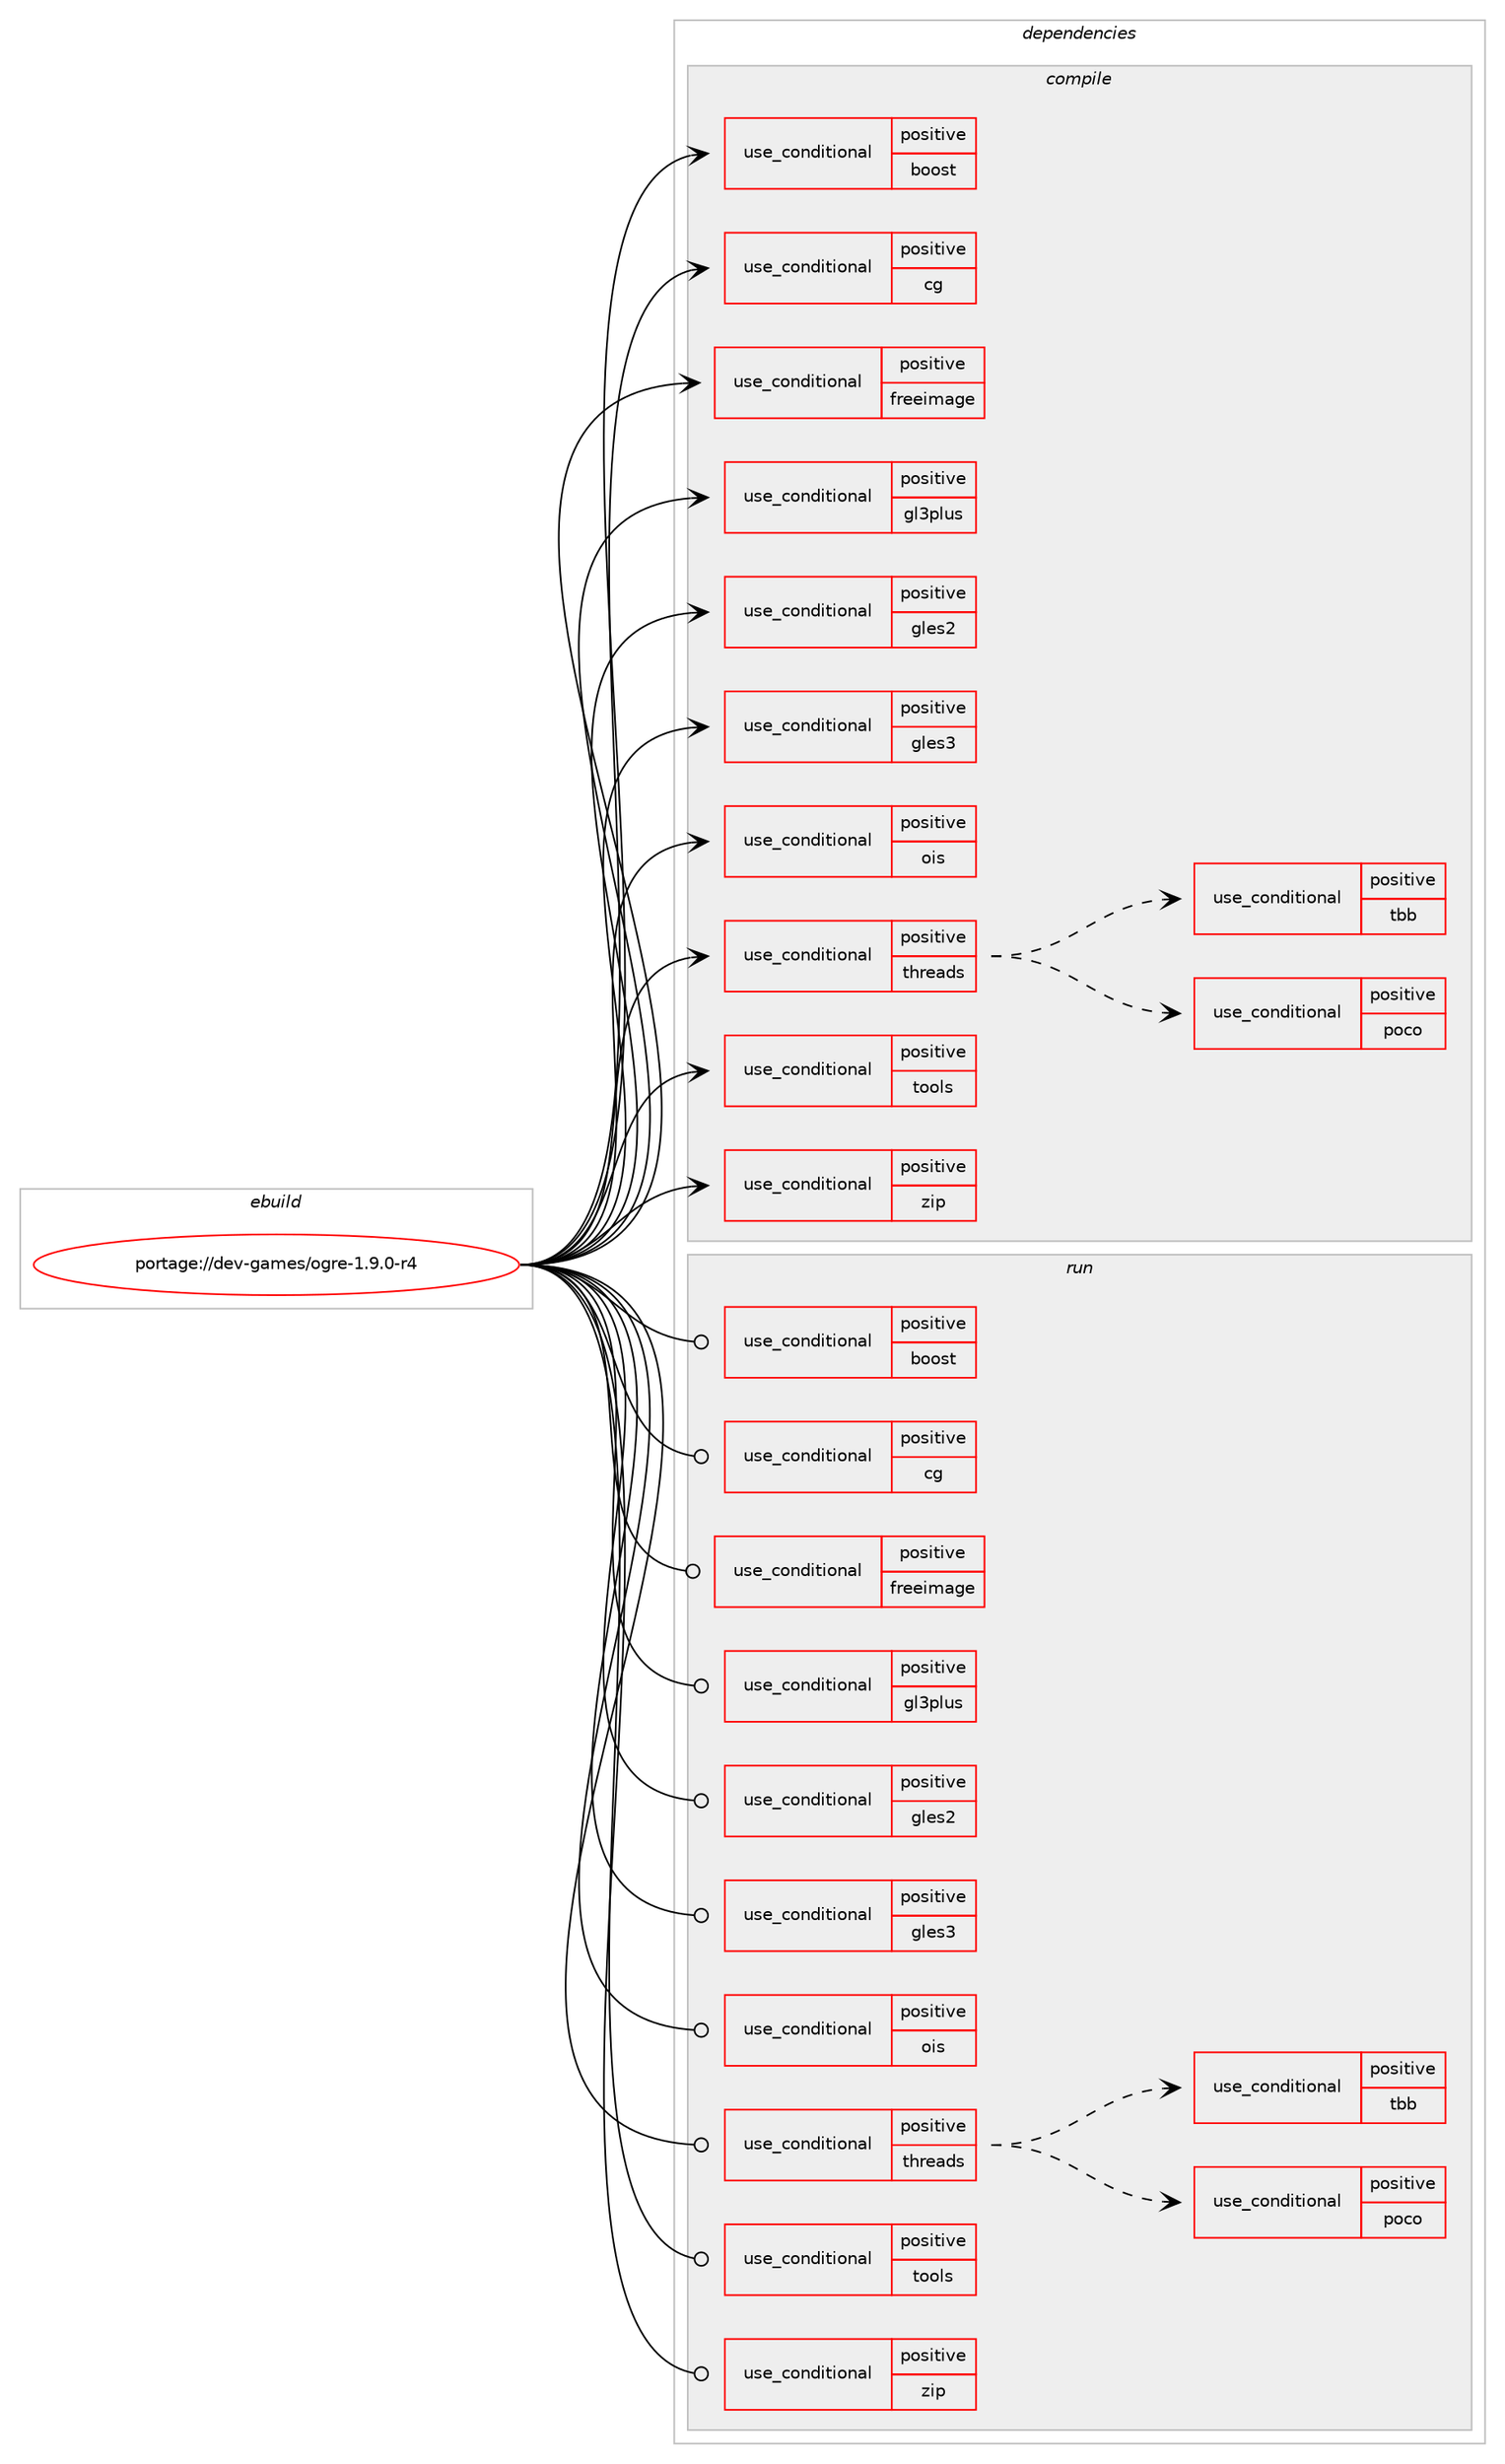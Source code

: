 digraph prolog {

# *************
# Graph options
# *************

newrank=true;
concentrate=true;
compound=true;
graph [rankdir=LR,fontname=Helvetica,fontsize=10,ranksep=1.5];#, ranksep=2.5, nodesep=0.2];
edge  [arrowhead=vee];
node  [fontname=Helvetica,fontsize=10];

# **********
# The ebuild
# **********

subgraph cluster_leftcol {
color=gray;
rank=same;
label=<<i>ebuild</i>>;
id [label="portage://dev-games/ogre-1.9.0-r4", color=red, width=4, href="../dev-games/ogre-1.9.0-r4.svg"];
}

# ****************
# The dependencies
# ****************

subgraph cluster_midcol {
color=gray;
label=<<i>dependencies</i>>;
subgraph cluster_compile {
fillcolor="#eeeeee";
style=filled;
label=<<i>compile</i>>;
subgraph cond19141 {
dependency33827 [label=<<TABLE BORDER="0" CELLBORDER="1" CELLSPACING="0" CELLPADDING="4"><TR><TD ROWSPAN="3" CELLPADDING="10">use_conditional</TD></TR><TR><TD>positive</TD></TR><TR><TD>boost</TD></TR></TABLE>>, shape=none, color=red];
# *** BEGIN UNKNOWN DEPENDENCY TYPE (TODO) ***
# dependency33827 -> package_dependency(portage://dev-games/ogre-1.9.0-r4,install,no,dev-libs,boost,none,[,,],any_same_slot,[])
# *** END UNKNOWN DEPENDENCY TYPE (TODO) ***

}
id:e -> dependency33827:w [weight=20,style="solid",arrowhead="vee"];
subgraph cond19142 {
dependency33828 [label=<<TABLE BORDER="0" CELLBORDER="1" CELLSPACING="0" CELLPADDING="4"><TR><TD ROWSPAN="3" CELLPADDING="10">use_conditional</TD></TR><TR><TD>positive</TD></TR><TR><TD>cg</TD></TR></TABLE>>, shape=none, color=red];
# *** BEGIN UNKNOWN DEPENDENCY TYPE (TODO) ***
# dependency33828 -> package_dependency(portage://dev-games/ogre-1.9.0-r4,install,no,media-gfx,nvidia-cg-toolkit,none,[,,],[],[])
# *** END UNKNOWN DEPENDENCY TYPE (TODO) ***

}
id:e -> dependency33828:w [weight=20,style="solid",arrowhead="vee"];
subgraph cond19143 {
dependency33829 [label=<<TABLE BORDER="0" CELLBORDER="1" CELLSPACING="0" CELLPADDING="4"><TR><TD ROWSPAN="3" CELLPADDING="10">use_conditional</TD></TR><TR><TD>positive</TD></TR><TR><TD>freeimage</TD></TR></TABLE>>, shape=none, color=red];
# *** BEGIN UNKNOWN DEPENDENCY TYPE (TODO) ***
# dependency33829 -> package_dependency(portage://dev-games/ogre-1.9.0-r4,install,no,media-libs,freeimage,none,[,,],[],[])
# *** END UNKNOWN DEPENDENCY TYPE (TODO) ***

}
id:e -> dependency33829:w [weight=20,style="solid",arrowhead="vee"];
subgraph cond19144 {
dependency33830 [label=<<TABLE BORDER="0" CELLBORDER="1" CELLSPACING="0" CELLPADDING="4"><TR><TD ROWSPAN="3" CELLPADDING="10">use_conditional</TD></TR><TR><TD>positive</TD></TR><TR><TD>gl3plus</TD></TR></TABLE>>, shape=none, color=red];
# *** BEGIN UNKNOWN DEPENDENCY TYPE (TODO) ***
# dependency33830 -> package_dependency(portage://dev-games/ogre-1.9.0-r4,install,no,media-libs,libglvnd,none,[,,],[],[])
# *** END UNKNOWN DEPENDENCY TYPE (TODO) ***

}
id:e -> dependency33830:w [weight=20,style="solid",arrowhead="vee"];
subgraph cond19145 {
dependency33831 [label=<<TABLE BORDER="0" CELLBORDER="1" CELLSPACING="0" CELLPADDING="4"><TR><TD ROWSPAN="3" CELLPADDING="10">use_conditional</TD></TR><TR><TD>positive</TD></TR><TR><TD>gles2</TD></TR></TABLE>>, shape=none, color=red];
# *** BEGIN UNKNOWN DEPENDENCY TYPE (TODO) ***
# dependency33831 -> package_dependency(portage://dev-games/ogre-1.9.0-r4,install,no,media-libs,libglvnd,none,[,,],[],[])
# *** END UNKNOWN DEPENDENCY TYPE (TODO) ***

}
id:e -> dependency33831:w [weight=20,style="solid",arrowhead="vee"];
subgraph cond19146 {
dependency33832 [label=<<TABLE BORDER="0" CELLBORDER="1" CELLSPACING="0" CELLPADDING="4"><TR><TD ROWSPAN="3" CELLPADDING="10">use_conditional</TD></TR><TR><TD>positive</TD></TR><TR><TD>gles3</TD></TR></TABLE>>, shape=none, color=red];
# *** BEGIN UNKNOWN DEPENDENCY TYPE (TODO) ***
# dependency33832 -> package_dependency(portage://dev-games/ogre-1.9.0-r4,install,no,media-libs,libglvnd,none,[,,],[],[])
# *** END UNKNOWN DEPENDENCY TYPE (TODO) ***

}
id:e -> dependency33832:w [weight=20,style="solid",arrowhead="vee"];
subgraph cond19147 {
dependency33833 [label=<<TABLE BORDER="0" CELLBORDER="1" CELLSPACING="0" CELLPADDING="4"><TR><TD ROWSPAN="3" CELLPADDING="10">use_conditional</TD></TR><TR><TD>positive</TD></TR><TR><TD>ois</TD></TR></TABLE>>, shape=none, color=red];
# *** BEGIN UNKNOWN DEPENDENCY TYPE (TODO) ***
# dependency33833 -> package_dependency(portage://dev-games/ogre-1.9.0-r4,install,no,dev-games,ois,none,[,,],[],[])
# *** END UNKNOWN DEPENDENCY TYPE (TODO) ***

}
id:e -> dependency33833:w [weight=20,style="solid",arrowhead="vee"];
subgraph cond19148 {
dependency33834 [label=<<TABLE BORDER="0" CELLBORDER="1" CELLSPACING="0" CELLPADDING="4"><TR><TD ROWSPAN="3" CELLPADDING="10">use_conditional</TD></TR><TR><TD>positive</TD></TR><TR><TD>threads</TD></TR></TABLE>>, shape=none, color=red];
subgraph cond19149 {
dependency33835 [label=<<TABLE BORDER="0" CELLBORDER="1" CELLSPACING="0" CELLPADDING="4"><TR><TD ROWSPAN="3" CELLPADDING="10">use_conditional</TD></TR><TR><TD>positive</TD></TR><TR><TD>poco</TD></TR></TABLE>>, shape=none, color=red];
# *** BEGIN UNKNOWN DEPENDENCY TYPE (TODO) ***
# dependency33835 -> package_dependency(portage://dev-games/ogre-1.9.0-r4,install,no,dev-libs,poco,none,[,,],[],[])
# *** END UNKNOWN DEPENDENCY TYPE (TODO) ***

}
dependency33834:e -> dependency33835:w [weight=20,style="dashed",arrowhead="vee"];
subgraph cond19150 {
dependency33836 [label=<<TABLE BORDER="0" CELLBORDER="1" CELLSPACING="0" CELLPADDING="4"><TR><TD ROWSPAN="3" CELLPADDING="10">use_conditional</TD></TR><TR><TD>positive</TD></TR><TR><TD>tbb</TD></TR></TABLE>>, shape=none, color=red];
# *** BEGIN UNKNOWN DEPENDENCY TYPE (TODO) ***
# dependency33836 -> package_dependency(portage://dev-games/ogre-1.9.0-r4,install,no,dev-cpp,tbb,none,[,,],any_same_slot,[])
# *** END UNKNOWN DEPENDENCY TYPE (TODO) ***

}
dependency33834:e -> dependency33836:w [weight=20,style="dashed",arrowhead="vee"];
}
id:e -> dependency33834:w [weight=20,style="solid",arrowhead="vee"];
subgraph cond19151 {
dependency33837 [label=<<TABLE BORDER="0" CELLBORDER="1" CELLSPACING="0" CELLPADDING="4"><TR><TD ROWSPAN="3" CELLPADDING="10">use_conditional</TD></TR><TR><TD>positive</TD></TR><TR><TD>tools</TD></TR></TABLE>>, shape=none, color=red];
# *** BEGIN UNKNOWN DEPENDENCY TYPE (TODO) ***
# dependency33837 -> package_dependency(portage://dev-games/ogre-1.9.0-r4,install,no,dev-libs,tinyxml,none,[,,],[],[use(enable(stl),none)])
# *** END UNKNOWN DEPENDENCY TYPE (TODO) ***

}
id:e -> dependency33837:w [weight=20,style="solid",arrowhead="vee"];
subgraph cond19152 {
dependency33838 [label=<<TABLE BORDER="0" CELLBORDER="1" CELLSPACING="0" CELLPADDING="4"><TR><TD ROWSPAN="3" CELLPADDING="10">use_conditional</TD></TR><TR><TD>positive</TD></TR><TR><TD>zip</TD></TR></TABLE>>, shape=none, color=red];
# *** BEGIN UNKNOWN DEPENDENCY TYPE (TODO) ***
# dependency33838 -> package_dependency(portage://dev-games/ogre-1.9.0-r4,install,no,sys-libs,zlib,none,[,,],[],[])
# *** END UNKNOWN DEPENDENCY TYPE (TODO) ***

# *** BEGIN UNKNOWN DEPENDENCY TYPE (TODO) ***
# dependency33838 -> package_dependency(portage://dev-games/ogre-1.9.0-r4,install,no,dev-libs,zziplib,none,[,,],[],[])
# *** END UNKNOWN DEPENDENCY TYPE (TODO) ***

}
id:e -> dependency33838:w [weight=20,style="solid",arrowhead="vee"];
# *** BEGIN UNKNOWN DEPENDENCY TYPE (TODO) ***
# id -> package_dependency(portage://dev-games/ogre-1.9.0-r4,install,no,media-libs,freetype,none,[,,],[slot(2)],[])
# *** END UNKNOWN DEPENDENCY TYPE (TODO) ***

# *** BEGIN UNKNOWN DEPENDENCY TYPE (TODO) ***
# id -> package_dependency(portage://dev-games/ogre-1.9.0-r4,install,no,virtual,glu,none,[,,],[],[])
# *** END UNKNOWN DEPENDENCY TYPE (TODO) ***

# *** BEGIN UNKNOWN DEPENDENCY TYPE (TODO) ***
# id -> package_dependency(portage://dev-games/ogre-1.9.0-r4,install,no,virtual,opengl,none,[,,],[],[])
# *** END UNKNOWN DEPENDENCY TYPE (TODO) ***

# *** BEGIN UNKNOWN DEPENDENCY TYPE (TODO) ***
# id -> package_dependency(portage://dev-games/ogre-1.9.0-r4,install,no,x11-base,xorg-proto,none,[,,],[],[])
# *** END UNKNOWN DEPENDENCY TYPE (TODO) ***

# *** BEGIN UNKNOWN DEPENDENCY TYPE (TODO) ***
# id -> package_dependency(portage://dev-games/ogre-1.9.0-r4,install,no,x11-libs,libX11,none,[,,],[],[])
# *** END UNKNOWN DEPENDENCY TYPE (TODO) ***

# *** BEGIN UNKNOWN DEPENDENCY TYPE (TODO) ***
# id -> package_dependency(portage://dev-games/ogre-1.9.0-r4,install,no,x11-libs,libXaw,none,[,,],[],[])
# *** END UNKNOWN DEPENDENCY TYPE (TODO) ***

# *** BEGIN UNKNOWN DEPENDENCY TYPE (TODO) ***
# id -> package_dependency(portage://dev-games/ogre-1.9.0-r4,install,no,x11-libs,libXrandr,none,[,,],[],[])
# *** END UNKNOWN DEPENDENCY TYPE (TODO) ***

# *** BEGIN UNKNOWN DEPENDENCY TYPE (TODO) ***
# id -> package_dependency(portage://dev-games/ogre-1.9.0-r4,install,no,x11-libs,libXt,none,[,,],[],[])
# *** END UNKNOWN DEPENDENCY TYPE (TODO) ***

}
subgraph cluster_compileandrun {
fillcolor="#eeeeee";
style=filled;
label=<<i>compile and run</i>>;
}
subgraph cluster_run {
fillcolor="#eeeeee";
style=filled;
label=<<i>run</i>>;
subgraph cond19153 {
dependency33839 [label=<<TABLE BORDER="0" CELLBORDER="1" CELLSPACING="0" CELLPADDING="4"><TR><TD ROWSPAN="3" CELLPADDING="10">use_conditional</TD></TR><TR><TD>positive</TD></TR><TR><TD>boost</TD></TR></TABLE>>, shape=none, color=red];
# *** BEGIN UNKNOWN DEPENDENCY TYPE (TODO) ***
# dependency33839 -> package_dependency(portage://dev-games/ogre-1.9.0-r4,run,no,dev-libs,boost,none,[,,],any_same_slot,[])
# *** END UNKNOWN DEPENDENCY TYPE (TODO) ***

}
id:e -> dependency33839:w [weight=20,style="solid",arrowhead="odot"];
subgraph cond19154 {
dependency33840 [label=<<TABLE BORDER="0" CELLBORDER="1" CELLSPACING="0" CELLPADDING="4"><TR><TD ROWSPAN="3" CELLPADDING="10">use_conditional</TD></TR><TR><TD>positive</TD></TR><TR><TD>cg</TD></TR></TABLE>>, shape=none, color=red];
# *** BEGIN UNKNOWN DEPENDENCY TYPE (TODO) ***
# dependency33840 -> package_dependency(portage://dev-games/ogre-1.9.0-r4,run,no,media-gfx,nvidia-cg-toolkit,none,[,,],[],[])
# *** END UNKNOWN DEPENDENCY TYPE (TODO) ***

}
id:e -> dependency33840:w [weight=20,style="solid",arrowhead="odot"];
subgraph cond19155 {
dependency33841 [label=<<TABLE BORDER="0" CELLBORDER="1" CELLSPACING="0" CELLPADDING="4"><TR><TD ROWSPAN="3" CELLPADDING="10">use_conditional</TD></TR><TR><TD>positive</TD></TR><TR><TD>freeimage</TD></TR></TABLE>>, shape=none, color=red];
# *** BEGIN UNKNOWN DEPENDENCY TYPE (TODO) ***
# dependency33841 -> package_dependency(portage://dev-games/ogre-1.9.0-r4,run,no,media-libs,freeimage,none,[,,],[],[])
# *** END UNKNOWN DEPENDENCY TYPE (TODO) ***

}
id:e -> dependency33841:w [weight=20,style="solid",arrowhead="odot"];
subgraph cond19156 {
dependency33842 [label=<<TABLE BORDER="0" CELLBORDER="1" CELLSPACING="0" CELLPADDING="4"><TR><TD ROWSPAN="3" CELLPADDING="10">use_conditional</TD></TR><TR><TD>positive</TD></TR><TR><TD>gl3plus</TD></TR></TABLE>>, shape=none, color=red];
# *** BEGIN UNKNOWN DEPENDENCY TYPE (TODO) ***
# dependency33842 -> package_dependency(portage://dev-games/ogre-1.9.0-r4,run,no,media-libs,libglvnd,none,[,,],[],[])
# *** END UNKNOWN DEPENDENCY TYPE (TODO) ***

}
id:e -> dependency33842:w [weight=20,style="solid",arrowhead="odot"];
subgraph cond19157 {
dependency33843 [label=<<TABLE BORDER="0" CELLBORDER="1" CELLSPACING="0" CELLPADDING="4"><TR><TD ROWSPAN="3" CELLPADDING="10">use_conditional</TD></TR><TR><TD>positive</TD></TR><TR><TD>gles2</TD></TR></TABLE>>, shape=none, color=red];
# *** BEGIN UNKNOWN DEPENDENCY TYPE (TODO) ***
# dependency33843 -> package_dependency(portage://dev-games/ogre-1.9.0-r4,run,no,media-libs,libglvnd,none,[,,],[],[])
# *** END UNKNOWN DEPENDENCY TYPE (TODO) ***

}
id:e -> dependency33843:w [weight=20,style="solid",arrowhead="odot"];
subgraph cond19158 {
dependency33844 [label=<<TABLE BORDER="0" CELLBORDER="1" CELLSPACING="0" CELLPADDING="4"><TR><TD ROWSPAN="3" CELLPADDING="10">use_conditional</TD></TR><TR><TD>positive</TD></TR><TR><TD>gles3</TD></TR></TABLE>>, shape=none, color=red];
# *** BEGIN UNKNOWN DEPENDENCY TYPE (TODO) ***
# dependency33844 -> package_dependency(portage://dev-games/ogre-1.9.0-r4,run,no,media-libs,libglvnd,none,[,,],[],[])
# *** END UNKNOWN DEPENDENCY TYPE (TODO) ***

}
id:e -> dependency33844:w [weight=20,style="solid",arrowhead="odot"];
subgraph cond19159 {
dependency33845 [label=<<TABLE BORDER="0" CELLBORDER="1" CELLSPACING="0" CELLPADDING="4"><TR><TD ROWSPAN="3" CELLPADDING="10">use_conditional</TD></TR><TR><TD>positive</TD></TR><TR><TD>ois</TD></TR></TABLE>>, shape=none, color=red];
# *** BEGIN UNKNOWN DEPENDENCY TYPE (TODO) ***
# dependency33845 -> package_dependency(portage://dev-games/ogre-1.9.0-r4,run,no,dev-games,ois,none,[,,],[],[])
# *** END UNKNOWN DEPENDENCY TYPE (TODO) ***

}
id:e -> dependency33845:w [weight=20,style="solid",arrowhead="odot"];
subgraph cond19160 {
dependency33846 [label=<<TABLE BORDER="0" CELLBORDER="1" CELLSPACING="0" CELLPADDING="4"><TR><TD ROWSPAN="3" CELLPADDING="10">use_conditional</TD></TR><TR><TD>positive</TD></TR><TR><TD>threads</TD></TR></TABLE>>, shape=none, color=red];
subgraph cond19161 {
dependency33847 [label=<<TABLE BORDER="0" CELLBORDER="1" CELLSPACING="0" CELLPADDING="4"><TR><TD ROWSPAN="3" CELLPADDING="10">use_conditional</TD></TR><TR><TD>positive</TD></TR><TR><TD>poco</TD></TR></TABLE>>, shape=none, color=red];
# *** BEGIN UNKNOWN DEPENDENCY TYPE (TODO) ***
# dependency33847 -> package_dependency(portage://dev-games/ogre-1.9.0-r4,run,no,dev-libs,poco,none,[,,],[],[])
# *** END UNKNOWN DEPENDENCY TYPE (TODO) ***

}
dependency33846:e -> dependency33847:w [weight=20,style="dashed",arrowhead="vee"];
subgraph cond19162 {
dependency33848 [label=<<TABLE BORDER="0" CELLBORDER="1" CELLSPACING="0" CELLPADDING="4"><TR><TD ROWSPAN="3" CELLPADDING="10">use_conditional</TD></TR><TR><TD>positive</TD></TR><TR><TD>tbb</TD></TR></TABLE>>, shape=none, color=red];
# *** BEGIN UNKNOWN DEPENDENCY TYPE (TODO) ***
# dependency33848 -> package_dependency(portage://dev-games/ogre-1.9.0-r4,run,no,dev-cpp,tbb,none,[,,],any_same_slot,[])
# *** END UNKNOWN DEPENDENCY TYPE (TODO) ***

}
dependency33846:e -> dependency33848:w [weight=20,style="dashed",arrowhead="vee"];
}
id:e -> dependency33846:w [weight=20,style="solid",arrowhead="odot"];
subgraph cond19163 {
dependency33849 [label=<<TABLE BORDER="0" CELLBORDER="1" CELLSPACING="0" CELLPADDING="4"><TR><TD ROWSPAN="3" CELLPADDING="10">use_conditional</TD></TR><TR><TD>positive</TD></TR><TR><TD>tools</TD></TR></TABLE>>, shape=none, color=red];
# *** BEGIN UNKNOWN DEPENDENCY TYPE (TODO) ***
# dependency33849 -> package_dependency(portage://dev-games/ogre-1.9.0-r4,run,no,dev-libs,tinyxml,none,[,,],[],[use(enable(stl),none)])
# *** END UNKNOWN DEPENDENCY TYPE (TODO) ***

}
id:e -> dependency33849:w [weight=20,style="solid",arrowhead="odot"];
subgraph cond19164 {
dependency33850 [label=<<TABLE BORDER="0" CELLBORDER="1" CELLSPACING="0" CELLPADDING="4"><TR><TD ROWSPAN="3" CELLPADDING="10">use_conditional</TD></TR><TR><TD>positive</TD></TR><TR><TD>zip</TD></TR></TABLE>>, shape=none, color=red];
# *** BEGIN UNKNOWN DEPENDENCY TYPE (TODO) ***
# dependency33850 -> package_dependency(portage://dev-games/ogre-1.9.0-r4,run,no,sys-libs,zlib,none,[,,],[],[])
# *** END UNKNOWN DEPENDENCY TYPE (TODO) ***

# *** BEGIN UNKNOWN DEPENDENCY TYPE (TODO) ***
# dependency33850 -> package_dependency(portage://dev-games/ogre-1.9.0-r4,run,no,dev-libs,zziplib,none,[,,],[],[])
# *** END UNKNOWN DEPENDENCY TYPE (TODO) ***

}
id:e -> dependency33850:w [weight=20,style="solid",arrowhead="odot"];
# *** BEGIN UNKNOWN DEPENDENCY TYPE (TODO) ***
# id -> package_dependency(portage://dev-games/ogre-1.9.0-r4,run,no,media-libs,freetype,none,[,,],[slot(2)],[])
# *** END UNKNOWN DEPENDENCY TYPE (TODO) ***

# *** BEGIN UNKNOWN DEPENDENCY TYPE (TODO) ***
# id -> package_dependency(portage://dev-games/ogre-1.9.0-r4,run,no,virtual,glu,none,[,,],[],[])
# *** END UNKNOWN DEPENDENCY TYPE (TODO) ***

# *** BEGIN UNKNOWN DEPENDENCY TYPE (TODO) ***
# id -> package_dependency(portage://dev-games/ogre-1.9.0-r4,run,no,virtual,opengl,none,[,,],[],[])
# *** END UNKNOWN DEPENDENCY TYPE (TODO) ***

# *** BEGIN UNKNOWN DEPENDENCY TYPE (TODO) ***
# id -> package_dependency(portage://dev-games/ogre-1.9.0-r4,run,no,x11-libs,libX11,none,[,,],[],[])
# *** END UNKNOWN DEPENDENCY TYPE (TODO) ***

# *** BEGIN UNKNOWN DEPENDENCY TYPE (TODO) ***
# id -> package_dependency(portage://dev-games/ogre-1.9.0-r4,run,no,x11-libs,libXaw,none,[,,],[],[])
# *** END UNKNOWN DEPENDENCY TYPE (TODO) ***

# *** BEGIN UNKNOWN DEPENDENCY TYPE (TODO) ***
# id -> package_dependency(portage://dev-games/ogre-1.9.0-r4,run,no,x11-libs,libXrandr,none,[,,],[],[])
# *** END UNKNOWN DEPENDENCY TYPE (TODO) ***

# *** BEGIN UNKNOWN DEPENDENCY TYPE (TODO) ***
# id -> package_dependency(portage://dev-games/ogre-1.9.0-r4,run,no,x11-libs,libXt,none,[,,],[],[])
# *** END UNKNOWN DEPENDENCY TYPE (TODO) ***

}
}

# **************
# The candidates
# **************

subgraph cluster_choices {
rank=same;
color=gray;
label=<<i>candidates</i>>;

}

}
